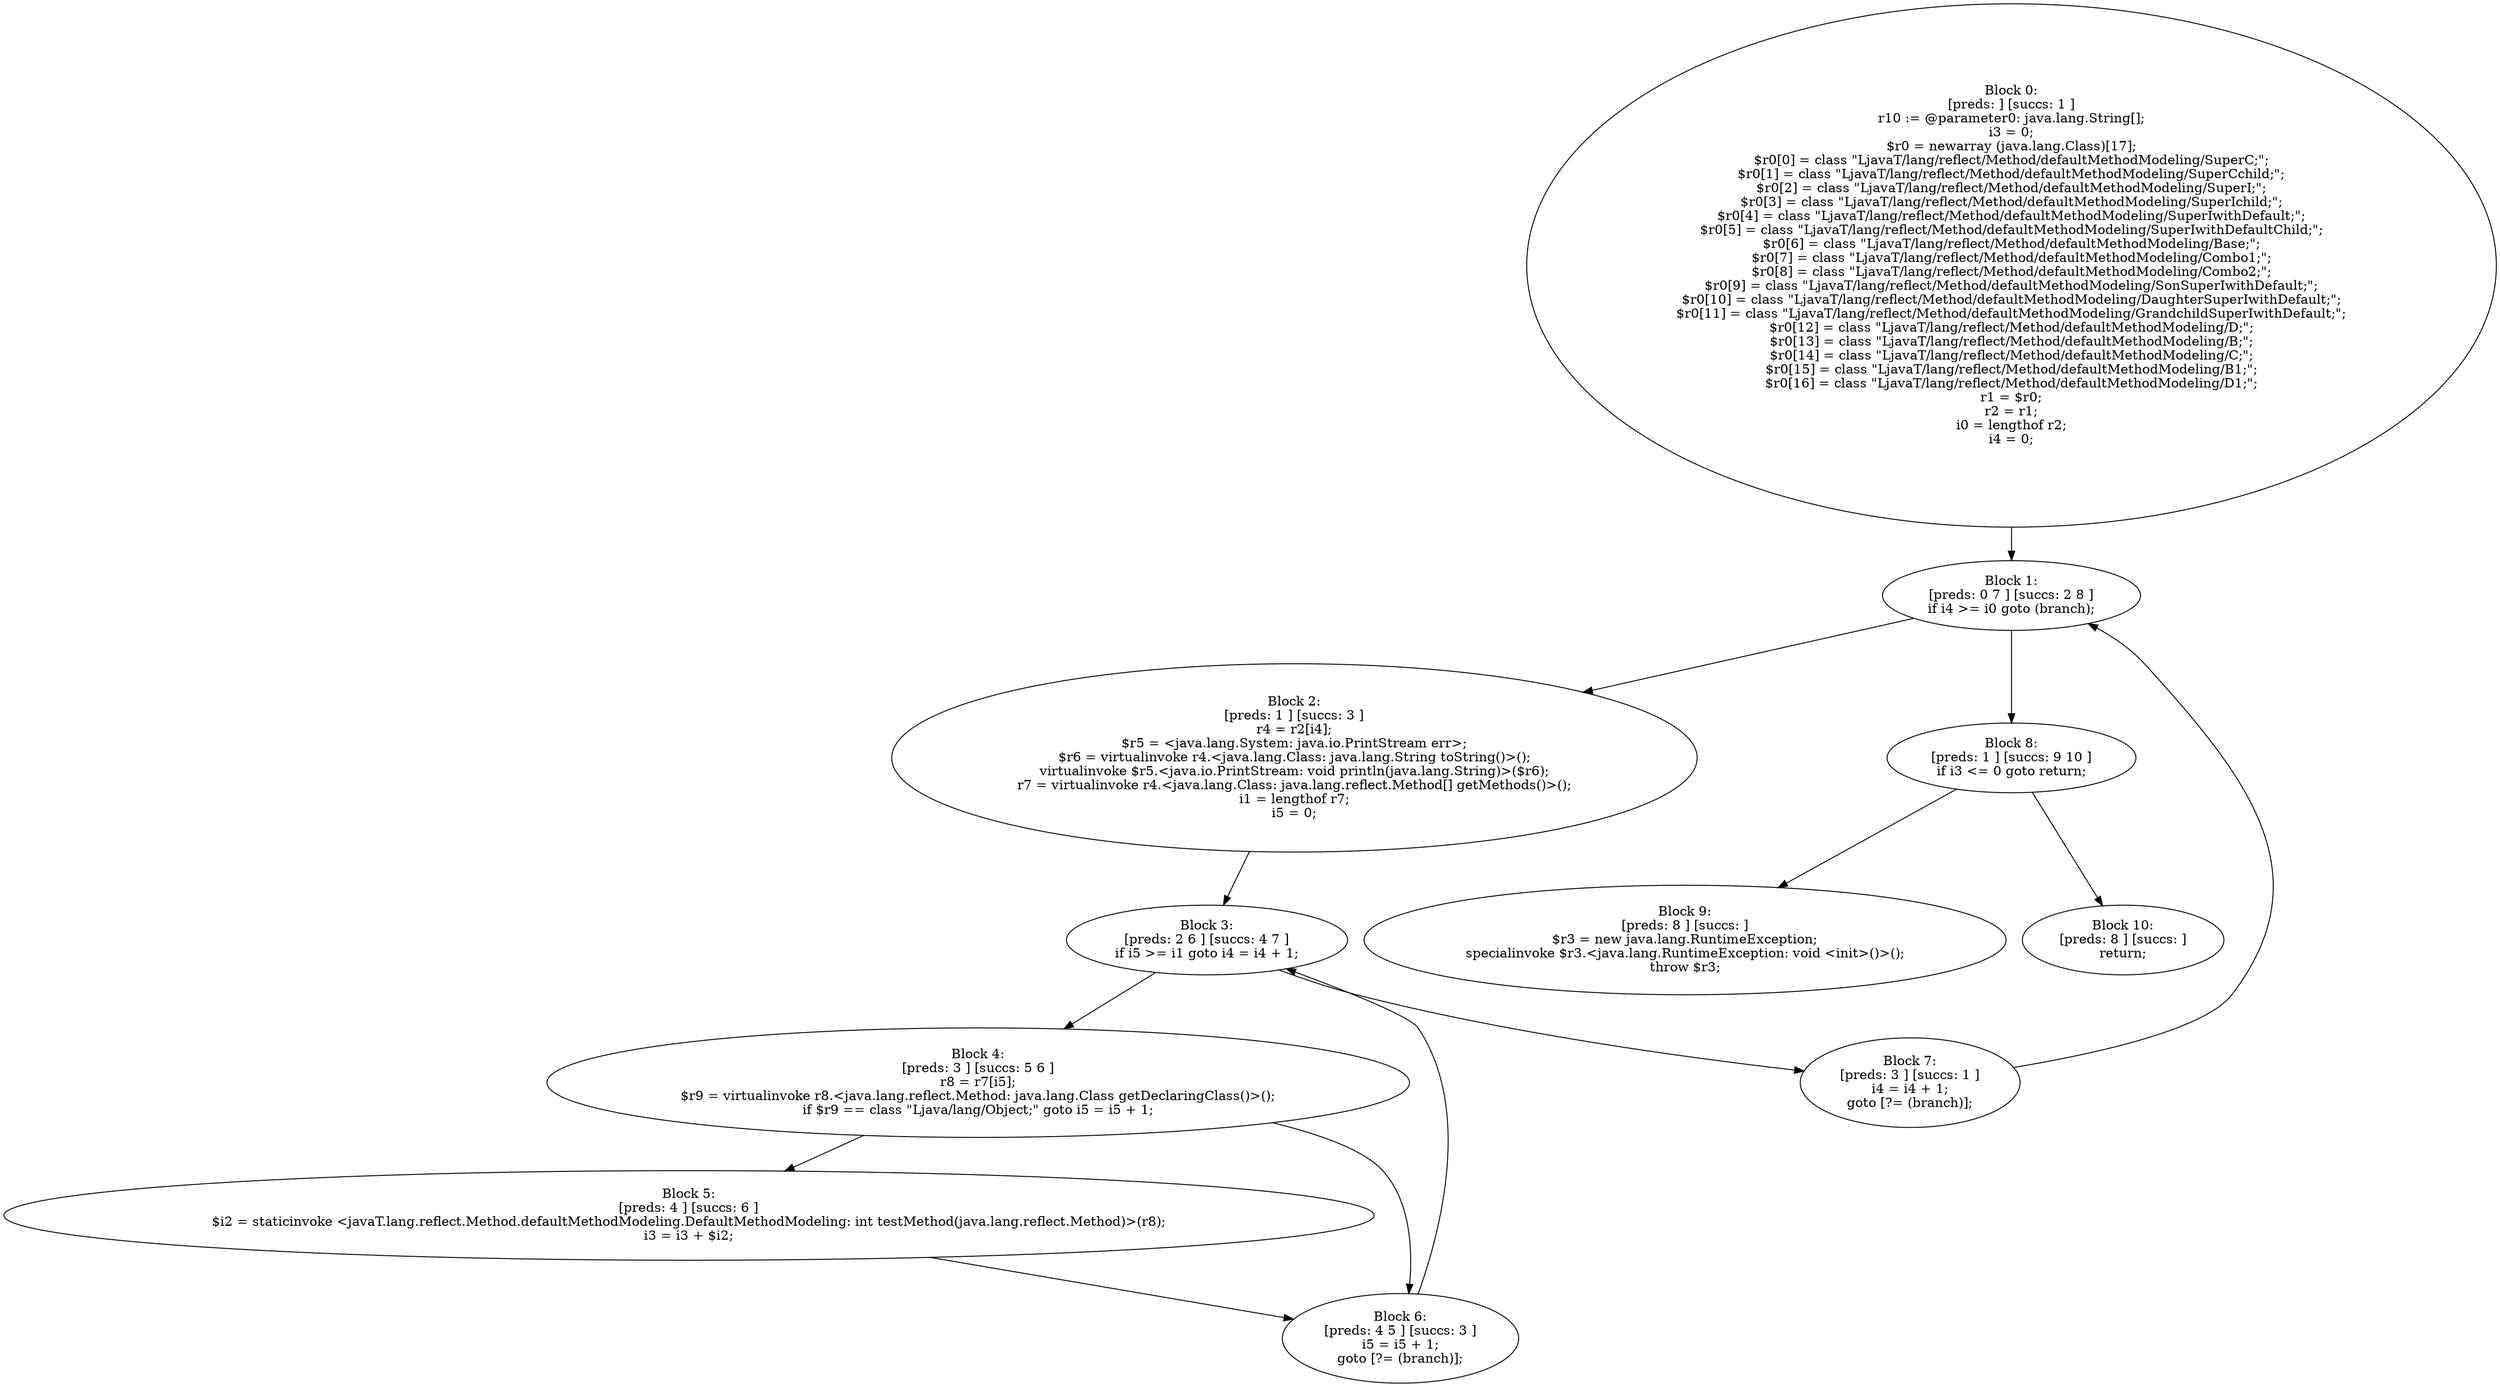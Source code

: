 digraph "unitGraph" {
    "Block 0:
[preds: ] [succs: 1 ]
r10 := @parameter0: java.lang.String[];
i3 = 0;
$r0 = newarray (java.lang.Class)[17];
$r0[0] = class \"LjavaT/lang/reflect/Method/defaultMethodModeling/SuperC;\";
$r0[1] = class \"LjavaT/lang/reflect/Method/defaultMethodModeling/SuperCchild;\";
$r0[2] = class \"LjavaT/lang/reflect/Method/defaultMethodModeling/SuperI;\";
$r0[3] = class \"LjavaT/lang/reflect/Method/defaultMethodModeling/SuperIchild;\";
$r0[4] = class \"LjavaT/lang/reflect/Method/defaultMethodModeling/SuperIwithDefault;\";
$r0[5] = class \"LjavaT/lang/reflect/Method/defaultMethodModeling/SuperIwithDefaultChild;\";
$r0[6] = class \"LjavaT/lang/reflect/Method/defaultMethodModeling/Base;\";
$r0[7] = class \"LjavaT/lang/reflect/Method/defaultMethodModeling/Combo1;\";
$r0[8] = class \"LjavaT/lang/reflect/Method/defaultMethodModeling/Combo2;\";
$r0[9] = class \"LjavaT/lang/reflect/Method/defaultMethodModeling/SonSuperIwithDefault;\";
$r0[10] = class \"LjavaT/lang/reflect/Method/defaultMethodModeling/DaughterSuperIwithDefault;\";
$r0[11] = class \"LjavaT/lang/reflect/Method/defaultMethodModeling/GrandchildSuperIwithDefault;\";
$r0[12] = class \"LjavaT/lang/reflect/Method/defaultMethodModeling/D;\";
$r0[13] = class \"LjavaT/lang/reflect/Method/defaultMethodModeling/B;\";
$r0[14] = class \"LjavaT/lang/reflect/Method/defaultMethodModeling/C;\";
$r0[15] = class \"LjavaT/lang/reflect/Method/defaultMethodModeling/B1;\";
$r0[16] = class \"LjavaT/lang/reflect/Method/defaultMethodModeling/D1;\";
r1 = $r0;
r2 = r1;
i0 = lengthof r2;
i4 = 0;
"
    "Block 1:
[preds: 0 7 ] [succs: 2 8 ]
if i4 >= i0 goto (branch);
"
    "Block 2:
[preds: 1 ] [succs: 3 ]
r4 = r2[i4];
$r5 = <java.lang.System: java.io.PrintStream err>;
$r6 = virtualinvoke r4.<java.lang.Class: java.lang.String toString()>();
virtualinvoke $r5.<java.io.PrintStream: void println(java.lang.String)>($r6);
r7 = virtualinvoke r4.<java.lang.Class: java.lang.reflect.Method[] getMethods()>();
i1 = lengthof r7;
i5 = 0;
"
    "Block 3:
[preds: 2 6 ] [succs: 4 7 ]
if i5 >= i1 goto i4 = i4 + 1;
"
    "Block 4:
[preds: 3 ] [succs: 5 6 ]
r8 = r7[i5];
$r9 = virtualinvoke r8.<java.lang.reflect.Method: java.lang.Class getDeclaringClass()>();
if $r9 == class \"Ljava/lang/Object;\" goto i5 = i5 + 1;
"
    "Block 5:
[preds: 4 ] [succs: 6 ]
$i2 = staticinvoke <javaT.lang.reflect.Method.defaultMethodModeling.DefaultMethodModeling: int testMethod(java.lang.reflect.Method)>(r8);
i3 = i3 + $i2;
"
    "Block 6:
[preds: 4 5 ] [succs: 3 ]
i5 = i5 + 1;
goto [?= (branch)];
"
    "Block 7:
[preds: 3 ] [succs: 1 ]
i4 = i4 + 1;
goto [?= (branch)];
"
    "Block 8:
[preds: 1 ] [succs: 9 10 ]
if i3 <= 0 goto return;
"
    "Block 9:
[preds: 8 ] [succs: ]
$r3 = new java.lang.RuntimeException;
specialinvoke $r3.<java.lang.RuntimeException: void <init>()>();
throw $r3;
"
    "Block 10:
[preds: 8 ] [succs: ]
return;
"
    "Block 0:
[preds: ] [succs: 1 ]
r10 := @parameter0: java.lang.String[];
i3 = 0;
$r0 = newarray (java.lang.Class)[17];
$r0[0] = class \"LjavaT/lang/reflect/Method/defaultMethodModeling/SuperC;\";
$r0[1] = class \"LjavaT/lang/reflect/Method/defaultMethodModeling/SuperCchild;\";
$r0[2] = class \"LjavaT/lang/reflect/Method/defaultMethodModeling/SuperI;\";
$r0[3] = class \"LjavaT/lang/reflect/Method/defaultMethodModeling/SuperIchild;\";
$r0[4] = class \"LjavaT/lang/reflect/Method/defaultMethodModeling/SuperIwithDefault;\";
$r0[5] = class \"LjavaT/lang/reflect/Method/defaultMethodModeling/SuperIwithDefaultChild;\";
$r0[6] = class \"LjavaT/lang/reflect/Method/defaultMethodModeling/Base;\";
$r0[7] = class \"LjavaT/lang/reflect/Method/defaultMethodModeling/Combo1;\";
$r0[8] = class \"LjavaT/lang/reflect/Method/defaultMethodModeling/Combo2;\";
$r0[9] = class \"LjavaT/lang/reflect/Method/defaultMethodModeling/SonSuperIwithDefault;\";
$r0[10] = class \"LjavaT/lang/reflect/Method/defaultMethodModeling/DaughterSuperIwithDefault;\";
$r0[11] = class \"LjavaT/lang/reflect/Method/defaultMethodModeling/GrandchildSuperIwithDefault;\";
$r0[12] = class \"LjavaT/lang/reflect/Method/defaultMethodModeling/D;\";
$r0[13] = class \"LjavaT/lang/reflect/Method/defaultMethodModeling/B;\";
$r0[14] = class \"LjavaT/lang/reflect/Method/defaultMethodModeling/C;\";
$r0[15] = class \"LjavaT/lang/reflect/Method/defaultMethodModeling/B1;\";
$r0[16] = class \"LjavaT/lang/reflect/Method/defaultMethodModeling/D1;\";
r1 = $r0;
r2 = r1;
i0 = lengthof r2;
i4 = 0;
"->"Block 1:
[preds: 0 7 ] [succs: 2 8 ]
if i4 >= i0 goto (branch);
";
    "Block 1:
[preds: 0 7 ] [succs: 2 8 ]
if i4 >= i0 goto (branch);
"->"Block 2:
[preds: 1 ] [succs: 3 ]
r4 = r2[i4];
$r5 = <java.lang.System: java.io.PrintStream err>;
$r6 = virtualinvoke r4.<java.lang.Class: java.lang.String toString()>();
virtualinvoke $r5.<java.io.PrintStream: void println(java.lang.String)>($r6);
r7 = virtualinvoke r4.<java.lang.Class: java.lang.reflect.Method[] getMethods()>();
i1 = lengthof r7;
i5 = 0;
";
    "Block 1:
[preds: 0 7 ] [succs: 2 8 ]
if i4 >= i0 goto (branch);
"->"Block 8:
[preds: 1 ] [succs: 9 10 ]
if i3 <= 0 goto return;
";
    "Block 2:
[preds: 1 ] [succs: 3 ]
r4 = r2[i4];
$r5 = <java.lang.System: java.io.PrintStream err>;
$r6 = virtualinvoke r4.<java.lang.Class: java.lang.String toString()>();
virtualinvoke $r5.<java.io.PrintStream: void println(java.lang.String)>($r6);
r7 = virtualinvoke r4.<java.lang.Class: java.lang.reflect.Method[] getMethods()>();
i1 = lengthof r7;
i5 = 0;
"->"Block 3:
[preds: 2 6 ] [succs: 4 7 ]
if i5 >= i1 goto i4 = i4 + 1;
";
    "Block 3:
[preds: 2 6 ] [succs: 4 7 ]
if i5 >= i1 goto i4 = i4 + 1;
"->"Block 4:
[preds: 3 ] [succs: 5 6 ]
r8 = r7[i5];
$r9 = virtualinvoke r8.<java.lang.reflect.Method: java.lang.Class getDeclaringClass()>();
if $r9 == class \"Ljava/lang/Object;\" goto i5 = i5 + 1;
";
    "Block 3:
[preds: 2 6 ] [succs: 4 7 ]
if i5 >= i1 goto i4 = i4 + 1;
"->"Block 7:
[preds: 3 ] [succs: 1 ]
i4 = i4 + 1;
goto [?= (branch)];
";
    "Block 4:
[preds: 3 ] [succs: 5 6 ]
r8 = r7[i5];
$r9 = virtualinvoke r8.<java.lang.reflect.Method: java.lang.Class getDeclaringClass()>();
if $r9 == class \"Ljava/lang/Object;\" goto i5 = i5 + 1;
"->"Block 5:
[preds: 4 ] [succs: 6 ]
$i2 = staticinvoke <javaT.lang.reflect.Method.defaultMethodModeling.DefaultMethodModeling: int testMethod(java.lang.reflect.Method)>(r8);
i3 = i3 + $i2;
";
    "Block 4:
[preds: 3 ] [succs: 5 6 ]
r8 = r7[i5];
$r9 = virtualinvoke r8.<java.lang.reflect.Method: java.lang.Class getDeclaringClass()>();
if $r9 == class \"Ljava/lang/Object;\" goto i5 = i5 + 1;
"->"Block 6:
[preds: 4 5 ] [succs: 3 ]
i5 = i5 + 1;
goto [?= (branch)];
";
    "Block 5:
[preds: 4 ] [succs: 6 ]
$i2 = staticinvoke <javaT.lang.reflect.Method.defaultMethodModeling.DefaultMethodModeling: int testMethod(java.lang.reflect.Method)>(r8);
i3 = i3 + $i2;
"->"Block 6:
[preds: 4 5 ] [succs: 3 ]
i5 = i5 + 1;
goto [?= (branch)];
";
    "Block 6:
[preds: 4 5 ] [succs: 3 ]
i5 = i5 + 1;
goto [?= (branch)];
"->"Block 3:
[preds: 2 6 ] [succs: 4 7 ]
if i5 >= i1 goto i4 = i4 + 1;
";
    "Block 7:
[preds: 3 ] [succs: 1 ]
i4 = i4 + 1;
goto [?= (branch)];
"->"Block 1:
[preds: 0 7 ] [succs: 2 8 ]
if i4 >= i0 goto (branch);
";
    "Block 8:
[preds: 1 ] [succs: 9 10 ]
if i3 <= 0 goto return;
"->"Block 9:
[preds: 8 ] [succs: ]
$r3 = new java.lang.RuntimeException;
specialinvoke $r3.<java.lang.RuntimeException: void <init>()>();
throw $r3;
";
    "Block 8:
[preds: 1 ] [succs: 9 10 ]
if i3 <= 0 goto return;
"->"Block 10:
[preds: 8 ] [succs: ]
return;
";
}
